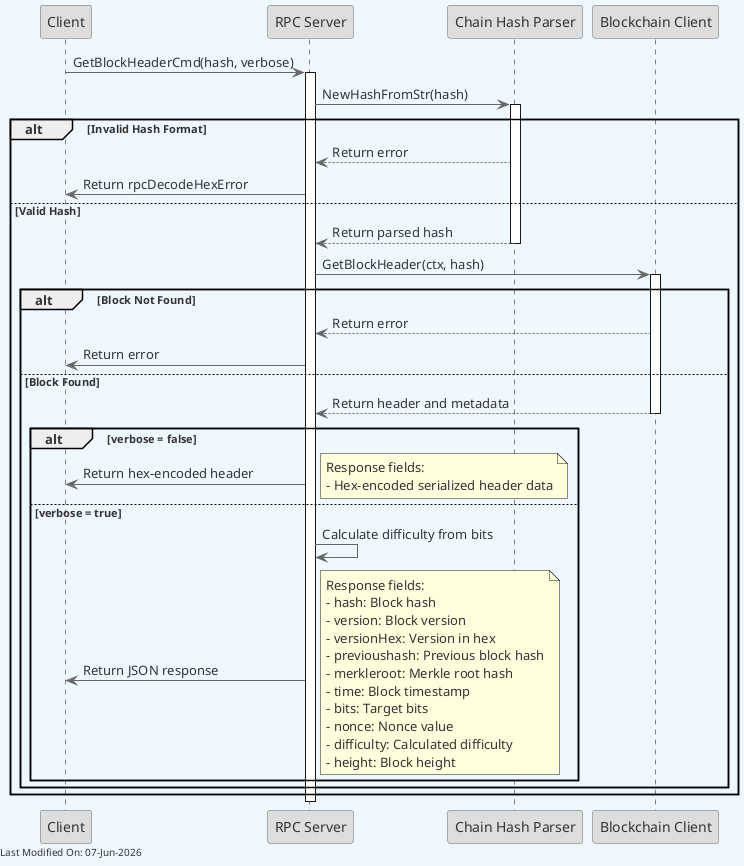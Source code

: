 @startuml
skinparam backgroundColor #F0F8FF
skinparam defaultFontColor #333333
skinparam arrowColor #666666

' Define borders for all elements
skinparam entity {
  BorderColor #666666
  BackgroundColor #DDDDDD
}

skinparam control {
  BorderColor #666666
  BackgroundColor #DDDDDD
}

skinparam participant {
  BorderColor #666666
  BackgroundColor #DDDDDD
}



participant Client
participant "RPC Server" as RPC
participant "Chain Hash Parser" as Parser
participant "Blockchain Client" as Blockchain

Client -> RPC : GetBlockHeaderCmd(hash, verbose)
activate RPC


RPC -> Parser : NewHashFromStr(hash)
activate Parser
alt Invalid Hash Format
    Parser --> RPC : Return error
    RPC -> Client : Return rpcDecodeHexError
else Valid Hash
    Parser --> RPC : Return parsed hash
    deactivate Parser

    RPC -> Blockchain : GetBlockHeader(ctx, hash)
    activate Blockchain

    alt Block Not Found
        Blockchain --> RPC : Return error
        RPC -> Client : Return error
    else Block Found
        Blockchain --> RPC : Return header and metadata
        deactivate Blockchain

        alt verbose = false
            RPC -> Client : Return hex-encoded header
            note right
                Response fields:
                - Hex-encoded serialized header data
            end note
        else verbose = true
            RPC -> RPC : Calculate difficulty from bits
            RPC -> Client : Return JSON response
            note right
                Response fields:
                - hash: Block hash
                - version: Block version
                - versionHex: Version in hex
                - previoushash: Previous block hash
                - merkleroot: Merkle root hash
                - time: Block timestamp
                - bits: Target bits
                - nonce: Nonce value
                - difficulty: Calculated difficulty
                - height: Block height
            end note
        end
    end
end

deactivate RPC

left footer Last Modified On: %date("dd-MMM-yyyy")
@enduml
